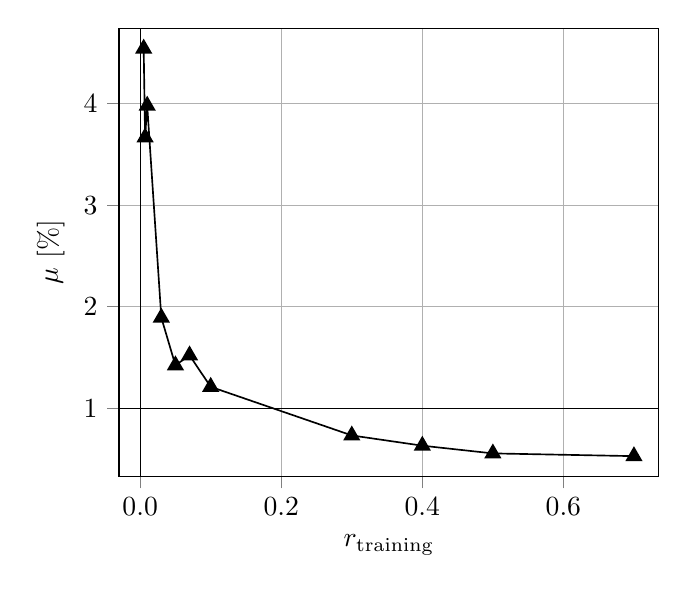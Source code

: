 % This file was created by matplotlib2tikz v0.6.18.
\begin{tikzpicture}

\begin{axis}[
tick align=outside,
tick pos=left,
x grid style={white!69.02!black},
xlabel={$r_\text{training}$},
xmajorgrids,
xmin=-0.03, xmax=0.735,
xtick={-0.2,0,0.2,0.4,0.6,0.8},
xticklabels={$-0.2$,$0.0$,$0.2$,$0.4$,$0.6$,$0.8$},
y grid style={white!69.02!black},
ylabel={$\mu$ [\%]},
ymajorgrids,
ymin=0.327, ymax=4.744,
ytick={0,1,2,3,4,5},
yticklabels={$0$,$1$,$2$,$3$,$4$,$5$}
]
\addplot [semithick, black, mark=triangle*, mark size=3, mark options={solid}, forget plot]
table [row sep=\\]{%
0.001	nan \\
0.005	4.543 \\
0.007	3.669 \\
0.01	3.981 \\
0.03	1.893 \\
0.05	1.423 \\
0.07	1.521 \\
0.1	1.211 \\
0.3	0.732 \\
0.4	0.631 \\
0.5	0.555 \\
0.7	0.528 \\
};
\path [draw=black, fill opacity=0] (axis cs:0,0.327)
--(axis cs:0,4.744);

\path [draw=black, fill opacity=0] (axis cs:1,0.327)
--(axis cs:1,4.744);

\path [draw=black, fill opacity=0] (axis cs:-0.03,0)
--(axis cs:0.735,0);

\path [draw=black, fill opacity=0] (axis cs:-0.03,1)
--(axis cs:0.735,1);

\end{axis}

\end{tikzpicture}